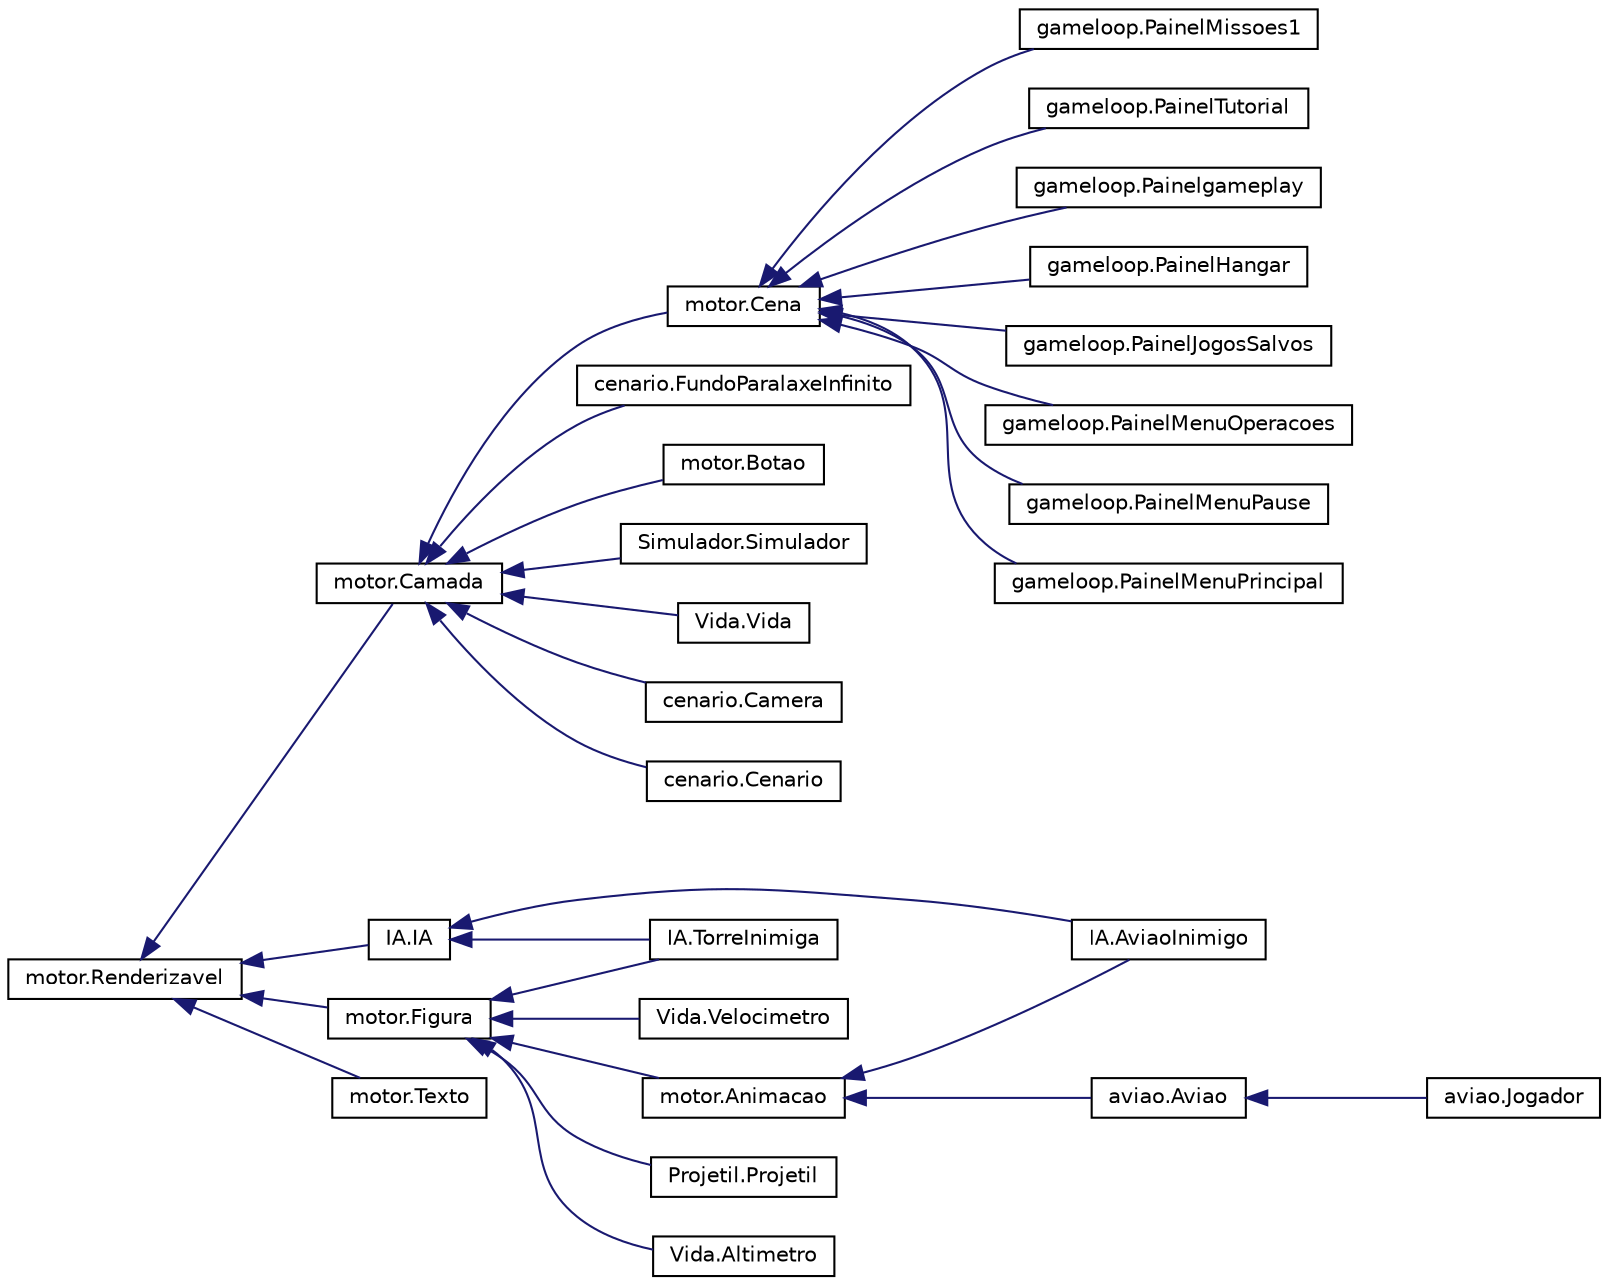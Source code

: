digraph "Gráfico de Hierarquia de Classes"
{
  edge [fontname="Helvetica",fontsize="10",labelfontname="Helvetica",labelfontsize="10"];
  node [fontname="Helvetica",fontsize="10",shape=record];
  rankdir="LR";
  Node1 [label="motor.Renderizavel",height=0.2,width=0.4,color="black", fillcolor="white", style="filled",URL="$classmotor_1_1Renderizavel.html",tooltip="Classe abstrata que contém os atributos básicos de um objeto renderizável. "];
  Node1 -> Node2 [dir="back",color="midnightblue",fontsize="10",style="solid",fontname="Helvetica"];
  Node2 [label="IA.IA",height=0.2,width=0.4,color="black", fillcolor="white", style="filled",URL="$classIA_1_1IA.html"];
  Node2 -> Node3 [dir="back",color="midnightblue",fontsize="10",style="solid",fontname="Helvetica"];
  Node3 [label="IA.AviaoInimigo",height=0.2,width=0.4,color="black", fillcolor="white", style="filled",URL="$classIA_1_1AviaoInimigo.html"];
  Node2 -> Node4 [dir="back",color="midnightblue",fontsize="10",style="solid",fontname="Helvetica"];
  Node4 [label="IA.TorreInimiga",height=0.2,width=0.4,color="black", fillcolor="white", style="filled",URL="$classIA_1_1TorreInimiga.html"];
  Node1 -> Node5 [dir="back",color="midnightblue",fontsize="10",style="solid",fontname="Helvetica"];
  Node5 [label="motor.Camada",height=0.2,width=0.4,color="black", fillcolor="white", style="filled",URL="$classmotor_1_1Camada.html",tooltip="Representa uma camada na árvore renderização. "];
  Node5 -> Node6 [dir="back",color="midnightblue",fontsize="10",style="solid",fontname="Helvetica"];
  Node6 [label="cenario.Camera",height=0.2,width=0.4,color="black", fillcolor="white", style="filled",URL="$classcenario_1_1Camera.html"];
  Node5 -> Node7 [dir="back",color="midnightblue",fontsize="10",style="solid",fontname="Helvetica"];
  Node7 [label="cenario.Cenario",height=0.2,width=0.4,color="black", fillcolor="white", style="filled",URL="$classcenario_1_1Cenario.html"];
  Node5 -> Node8 [dir="back",color="midnightblue",fontsize="10",style="solid",fontname="Helvetica"];
  Node8 [label="cenario.FundoParalaxeInfinito",height=0.2,width=0.4,color="black", fillcolor="white", style="filled",URL="$classcenario_1_1FundoParalaxeInfinito.html"];
  Node5 -> Node9 [dir="back",color="midnightblue",fontsize="10",style="solid",fontname="Helvetica"];
  Node9 [label="motor.Botao",height=0.2,width=0.4,color="black", fillcolor="white", style="filled",URL="$classmotor_1_1Botao.html",tooltip="Representa um botão clicável que contém uma imagem de fundo e texto \ A imagem do Botao já possui fun..."];
  Node5 -> Node10 [dir="back",color="midnightblue",fontsize="10",style="solid",fontname="Helvetica"];
  Node10 [label="motor.Cena",height=0.2,width=0.4,color="black", fillcolor="white", style="filled",URL="$classmotor_1_1Cena.html",tooltip="Classe que representa a cena do jogo, no qual existem as camadas e objetos renderizáveis. "];
  Node10 -> Node11 [dir="back",color="midnightblue",fontsize="10",style="solid",fontname="Helvetica"];
  Node11 [label="gameloop.Painelgameplay",height=0.2,width=0.4,color="black", fillcolor="white", style="filled",URL="$classgameloop_1_1Painelgameplay.html"];
  Node10 -> Node12 [dir="back",color="midnightblue",fontsize="10",style="solid",fontname="Helvetica"];
  Node12 [label="gameloop.PainelHangar",height=0.2,width=0.4,color="black", fillcolor="white", style="filled",URL="$classgameloop_1_1PainelHangar.html",tooltip="É a classe que monta a cena do Hangar. "];
  Node10 -> Node13 [dir="back",color="midnightblue",fontsize="10",style="solid",fontname="Helvetica"];
  Node13 [label="gameloop.PainelJogosSalvos",height=0.2,width=0.4,color="black", fillcolor="white", style="filled",URL="$classgameloop_1_1PainelJogosSalvos.html",tooltip="É a classe que monta a cena do Menu de Jogos Salvos. "];
  Node10 -> Node14 [dir="back",color="midnightblue",fontsize="10",style="solid",fontname="Helvetica"];
  Node14 [label="gameloop.PainelMenuOperacoes",height=0.2,width=0.4,color="black", fillcolor="white", style="filled",URL="$classgameloop_1_1PainelMenuOperacoes.html",tooltip="É a classe que monta a cena do menu de operacoes. "];
  Node10 -> Node15 [dir="back",color="midnightblue",fontsize="10",style="solid",fontname="Helvetica"];
  Node15 [label="gameloop.PainelMenuPause",height=0.2,width=0.4,color="black", fillcolor="white", style="filled",URL="$classgameloop_1_1PainelMenuPause.html"];
  Node10 -> Node16 [dir="back",color="midnightblue",fontsize="10",style="solid",fontname="Helvetica"];
  Node16 [label="gameloop.PainelMenuPrincipal",height=0.2,width=0.4,color="black", fillcolor="white", style="filled",URL="$classgameloop_1_1PainelMenuPrincipal.html",tooltip="É a classe que monta a cena do menu principal. "];
  Node10 -> Node17 [dir="back",color="midnightblue",fontsize="10",style="solid",fontname="Helvetica"];
  Node17 [label="gameloop.PainelMissoes1",height=0.2,width=0.4,color="black", fillcolor="white", style="filled",URL="$classgameloop_1_1PainelMissoes1.html",tooltip="É a classe que monta a cena do primeiro Menu de Missoes. "];
  Node10 -> Node18 [dir="back",color="midnightblue",fontsize="10",style="solid",fontname="Helvetica"];
  Node18 [label="gameloop.PainelTutorial",height=0.2,width=0.4,color="black", fillcolor="white", style="filled",URL="$classgameloop_1_1PainelTutorial.html",tooltip="É a classe que monta a cena do tutorial. "];
  Node5 -> Node19 [dir="back",color="midnightblue",fontsize="10",style="solid",fontname="Helvetica"];
  Node19 [label="Simulador.Simulador",height=0.2,width=0.4,color="black", fillcolor="white", style="filled",URL="$classSimulador_1_1Simulador.html",tooltip="Realiza operacoes de fundo do gameplay, como verificar colisoes. "];
  Node5 -> Node20 [dir="back",color="midnightblue",fontsize="10",style="solid",fontname="Helvetica"];
  Node20 [label="Vida.Vida",height=0.2,width=0.4,color="black", fillcolor="white", style="filled",URL="$classVida_1_1Vida.html",tooltip="Representa os pontos de vida. "];
  Node1 -> Node21 [dir="back",color="midnightblue",fontsize="10",style="solid",fontname="Helvetica"];
  Node21 [label="motor.Figura",height=0.2,width=0.4,color="black", fillcolor="white", style="filled",URL="$classmotor_1_1Figura.html",tooltip="Representa uma imagem na árvore de renderização. "];
  Node21 -> Node4 [dir="back",color="midnightblue",fontsize="10",style="solid",fontname="Helvetica"];
  Node21 -> Node22 [dir="back",color="midnightblue",fontsize="10",style="solid",fontname="Helvetica"];
  Node22 [label="motor.Animacao",height=0.2,width=0.4,color="black", fillcolor="white", style="filled",URL="$classmotor_1_1Animacao.html",tooltip="Classe base para uma animação de spritesheet (folha de animações) "];
  Node22 -> Node23 [dir="back",color="midnightblue",fontsize="10",style="solid",fontname="Helvetica"];
  Node23 [label="aviao.Aviao",height=0.2,width=0.4,color="black", fillcolor="white", style="filled",URL="$classaviao_1_1Aviao.html"];
  Node23 -> Node24 [dir="back",color="midnightblue",fontsize="10",style="solid",fontname="Helvetica"];
  Node24 [label="aviao.Jogador",height=0.2,width=0.4,color="black", fillcolor="white", style="filled",URL="$classaviao_1_1Jogador.html",tooltip="#Funciona com 1º: Condições aerodinâmicas macro: [arrastoMax, sustMax, veloMax,[gráficoDosCoeficiente..."];
  Node22 -> Node3 [dir="back",color="midnightblue",fontsize="10",style="solid",fontname="Helvetica"];
  Node21 -> Node25 [dir="back",color="midnightblue",fontsize="10",style="solid",fontname="Helvetica"];
  Node25 [label="Projetil.Projetil",height=0.2,width=0.4,color="black", fillcolor="white", style="filled",URL="$classProjetil_1_1Projetil.html",tooltip="Representa a ideia abstrata de projetil. "];
  Node21 -> Node26 [dir="back",color="midnightblue",fontsize="10",style="solid",fontname="Helvetica"];
  Node26 [label="Vida.Altimetro",height=0.2,width=0.4,color="black", fillcolor="white", style="filled",URL="$classVida_1_1Altimetro.html",tooltip="Representa o HUD Velocimetro. "];
  Node21 -> Node27 [dir="back",color="midnightblue",fontsize="10",style="solid",fontname="Helvetica"];
  Node27 [label="Vida.Velocimetro",height=0.2,width=0.4,color="black", fillcolor="white", style="filled",URL="$classVida_1_1Velocimetro.html",tooltip="Representa o HUD Velocimetro. "];
  Node1 -> Node28 [dir="back",color="midnightblue",fontsize="10",style="solid",fontname="Helvetica"];
  Node28 [label="motor.Texto",height=0.2,width=0.4,color="black", fillcolor="white", style="filled",URL="$classmotor_1_1Texto.html",tooltip="Representa um texto na aŕvore de renderização. "];
}
